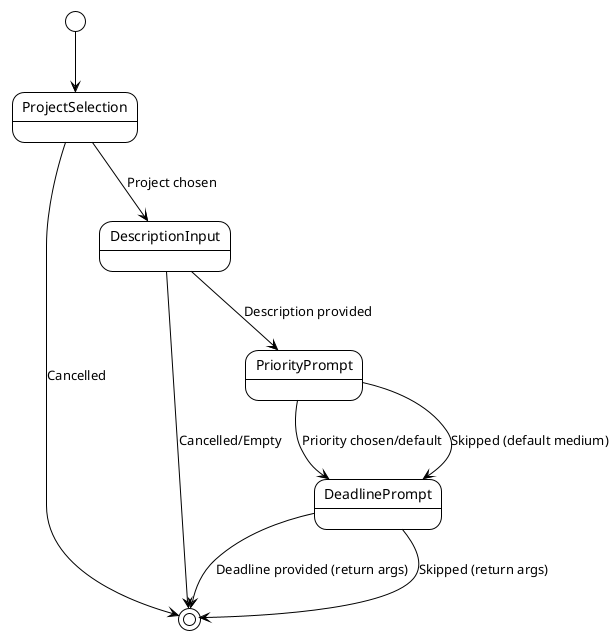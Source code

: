 @startuml Add Command State Diagram
!theme plain

[*] --> ProjectSelection
ProjectSelection --> [*] : Cancelled
ProjectSelection --> DescriptionInput : Project chosen

DescriptionInput --> [*] : Cancelled/Empty
DescriptionInput --> PriorityPrompt : Description provided

PriorityPrompt --> DeadlinePrompt : Priority chosen/default
PriorityPrompt --> DeadlinePrompt : Skipped (default medium)

DeadlinePrompt --> [*] : Deadline provided (return args)
DeadlinePrompt --> [*] : Skipped (return args)
@enduml